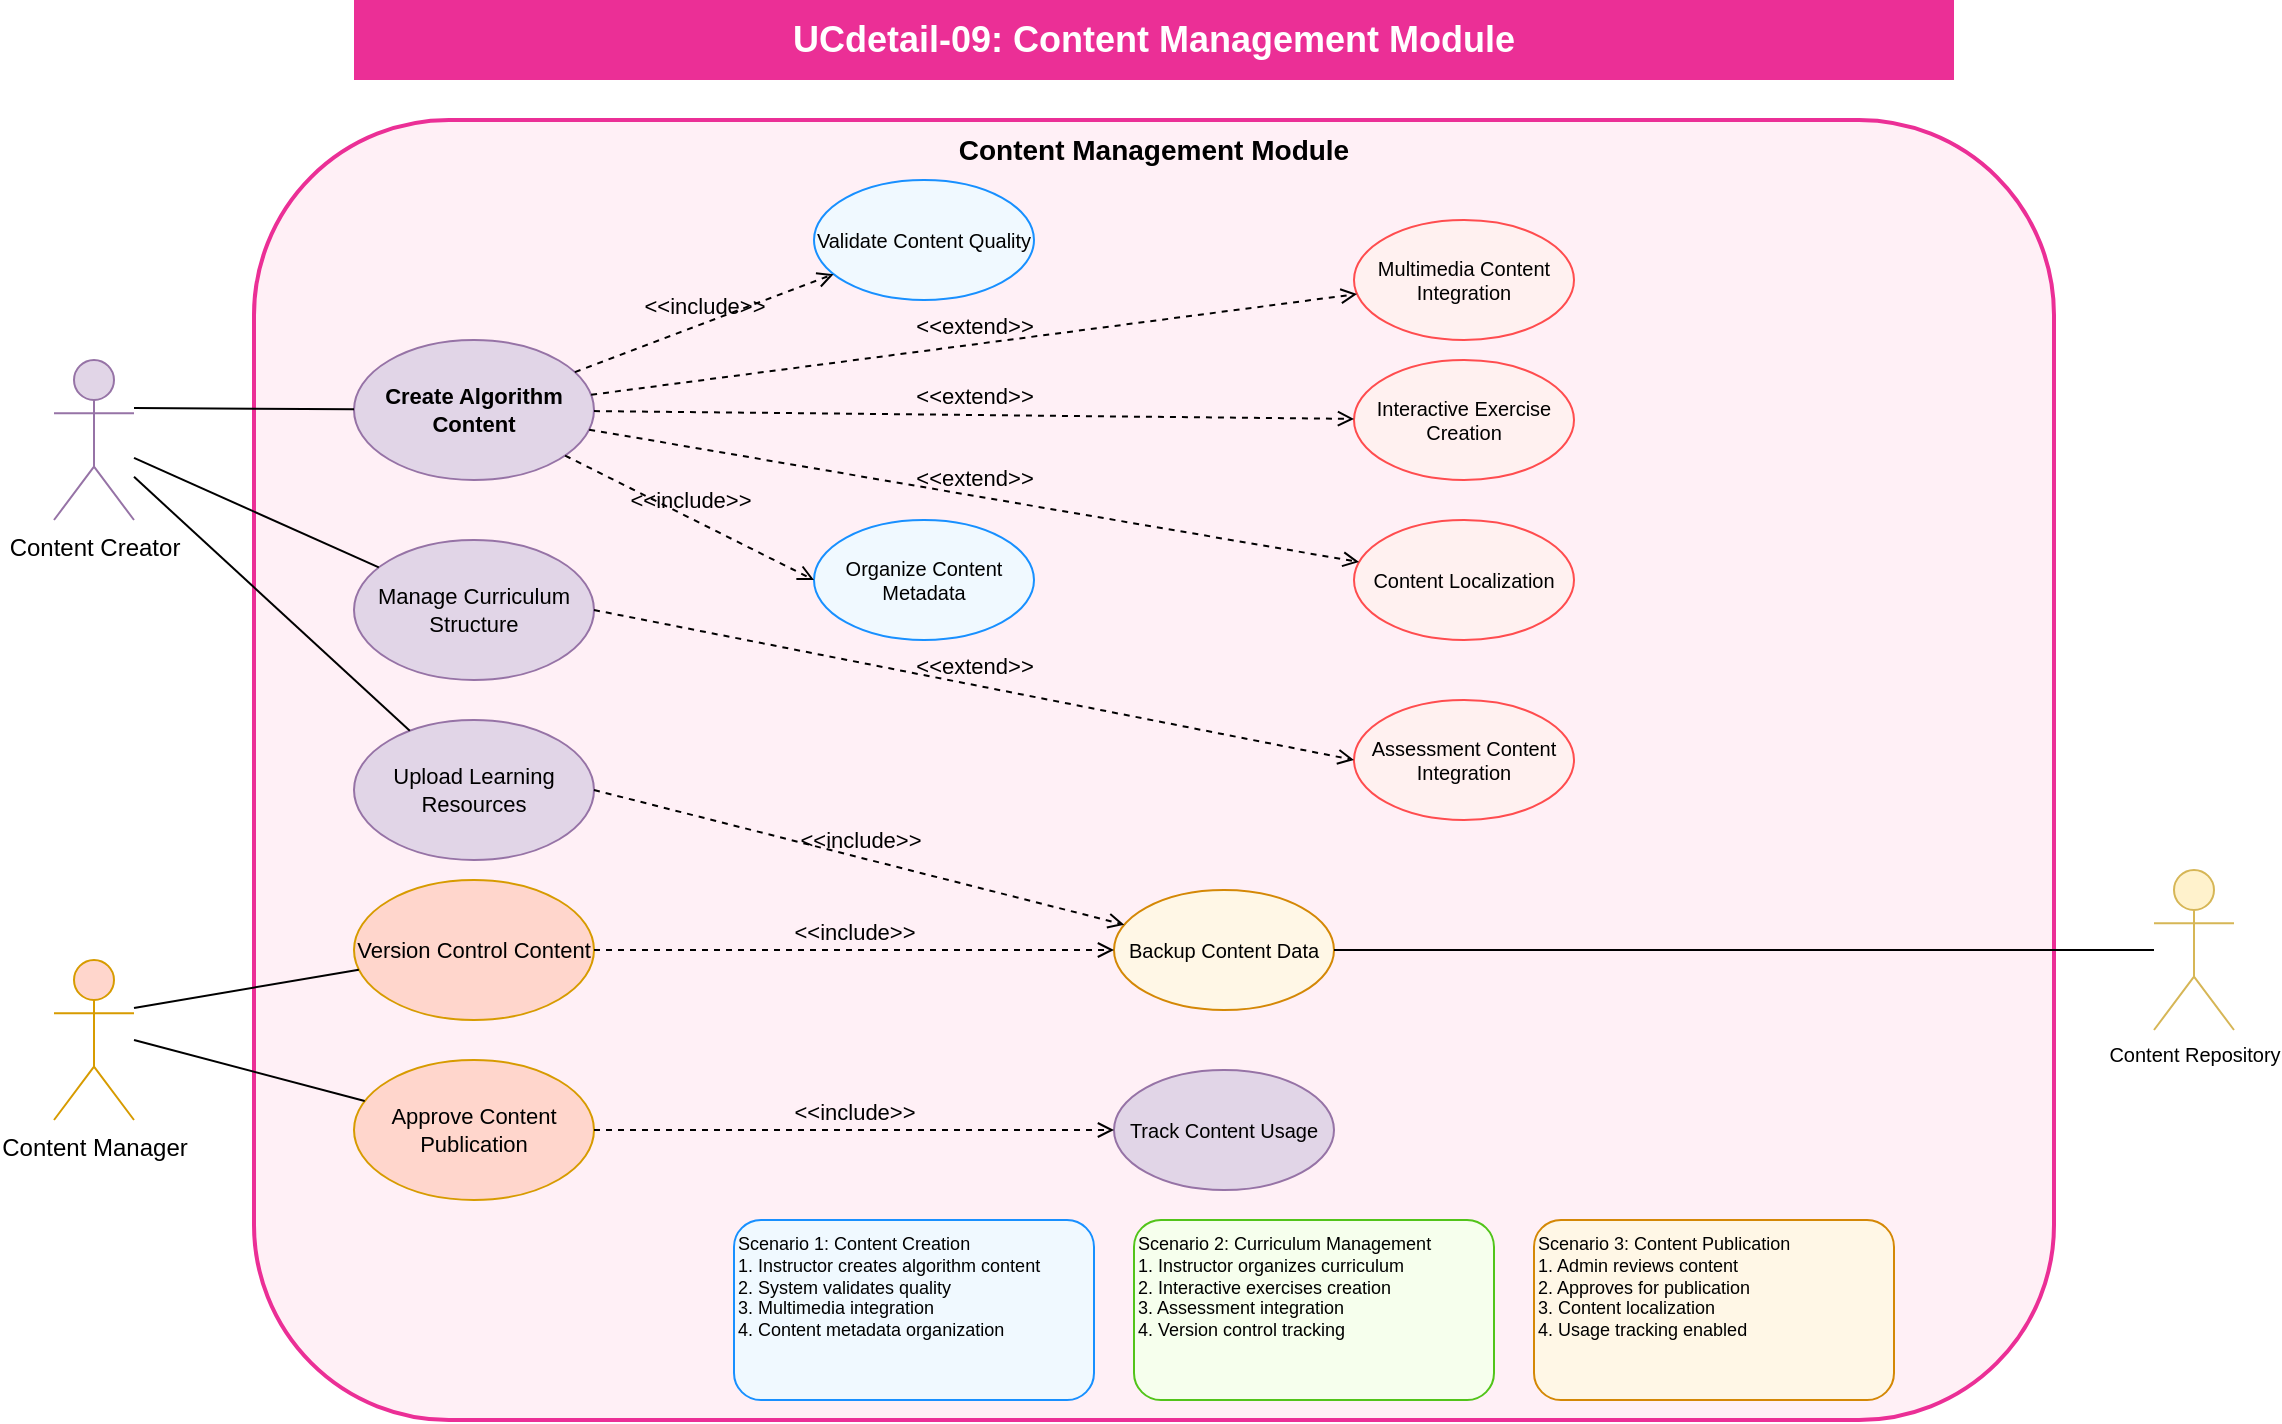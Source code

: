 <mxfile>
    <diagram name="UCdetail-09: Content Management Module" id="ucdetail-09">
        <mxGraphModel dx="1053" dy="776" grid="1" gridSize="10" guides="1" tooltips="1" connect="1" arrows="1" fold="1" page="1" pageScale="1" pageWidth="1200" pageHeight="800" math="0" shadow="0">
            <root>
                <mxCell id="0"/>
                <mxCell id="1" parent="0"/>
                <mxCell id="title" value="UCdetail-09: Content Management Module" style="text;html=1;align=center;verticalAlign=middle;whiteSpace=wrap;rounded=0;fontSize=18;fontStyle=1;fillColor=#eb2f96;fontColor=#ffffff" parent="1" vertex="1">
                    <mxGeometry x="200" y="20" width="800" height="40" as="geometry"/>
                </mxCell>
                <mxCell id="system-boundary" value="Content Management Module" style="rounded=1;whiteSpace=wrap;html=1;fontSize=14;fontStyle=1;fillColor=#fff0f6;strokeColor=#eb2f96;strokeWidth=2;verticalAlign=top" parent="1" vertex="1">
                    <mxGeometry x="150" y="80" width="900" height="650" as="geometry"/>
                </mxCell>
                <mxCell id="instructor" value="Content Creator" style="shape=umlActor;verticalLabelPosition=bottom;verticalAlign=top;html=1;outlineConnect=0;fontSize=12;fillColor=#e1d5e7;strokeColor=#9673a6" parent="1" vertex="1">
                    <mxGeometry x="50" y="200" width="40" height="80" as="geometry"/>
                </mxCell>
                <mxCell id="admin" value="Content Manager" style="shape=umlActor;verticalLabelPosition=bottom;verticalAlign=top;html=1;outlineConnect=0;fontSize=12;fillColor=#ffd6cc;strokeColor=#d79b00" parent="1" vertex="1">
                    <mxGeometry x="50" y="500" width="40" height="80" as="geometry"/>
                </mxCell>
                <mxCell id="content-repository" value="Content Repository" style="shape=umlActor;verticalLabelPosition=bottom;verticalAlign=top;html=1;outlineConnect=0;fontSize=10;fillColor=#fff2cc;strokeColor=#d6b656" parent="1" vertex="1">
                    <mxGeometry x="1100" y="455" width="40" height="80" as="geometry"/>
                </mxCell>
                <mxCell id="create-algorithm-content" value="Create Algorithm Content" style="ellipse;whiteSpace=wrap;html=1;fontSize=11;fillColor=#e1d5e7;strokeColor=#9673a6;fontStyle=1" parent="1" vertex="1">
                    <mxGeometry x="200" y="190" width="120" height="70" as="geometry"/>
                </mxCell>
                <mxCell id="manage-curriculum" value="Manage Curriculum Structure" style="ellipse;whiteSpace=wrap;html=1;fontSize=11;fillColor=#e1d5e7;strokeColor=#9673a6" parent="1" vertex="1">
                    <mxGeometry x="200" y="290" width="120" height="70" as="geometry"/>
                </mxCell>
                <mxCell id="upload-resources" value="Upload Learning Resources" style="ellipse;whiteSpace=wrap;html=1;fontSize=11;fillColor=#e1d5e7;strokeColor=#9673a6" parent="1" vertex="1">
                    <mxGeometry x="200" y="380" width="120" height="70" as="geometry"/>
                </mxCell>
                <mxCell id="version-control" value="Version Control Content" style="ellipse;whiteSpace=wrap;html=1;fontSize=11;fillColor=#ffd6cc;strokeColor=#d79b00" parent="1" vertex="1">
                    <mxGeometry x="200" y="460" width="120" height="70" as="geometry"/>
                </mxCell>
                <mxCell id="approve-content" value="Approve Content Publication" style="ellipse;whiteSpace=wrap;html=1;fontSize=11;fillColor=#ffd6cc;strokeColor=#d79b00" parent="1" vertex="1">
                    <mxGeometry x="200" y="550" width="120" height="70" as="geometry"/>
                </mxCell>
                <mxCell id="validate-content" value="Validate Content Quality" style="ellipse;whiteSpace=wrap;html=1;fontSize=10;fillColor=#f0f9ff;strokeColor=#1890ff" parent="1" vertex="1">
                    <mxGeometry x="430" y="110" width="110" height="60" as="geometry"/>
                </mxCell>
                <mxCell id="organize-metadata" value="Organize Content Metadata" style="ellipse;whiteSpace=wrap;html=1;fontSize=10;fillColor=#f0f9ff;strokeColor=#1890ff" parent="1" vertex="1">
                    <mxGeometry x="430" y="280" width="110" height="60" as="geometry"/>
                </mxCell>
                <mxCell id="backup-content" value="Backup Content Data" style="ellipse;whiteSpace=wrap;html=1;fontSize=10;fillColor=#fff7e6;strokeColor=#d48806" parent="1" vertex="1">
                    <mxGeometry x="580" y="465" width="110" height="60" as="geometry"/>
                </mxCell>
                <mxCell id="track-usage" value="Track Content Usage" style="ellipse;whiteSpace=wrap;html=1;fontSize=10;fillColor=#e1d5e7;strokeColor=#9673a6" parent="1" vertex="1">
                    <mxGeometry x="580" y="555" width="110" height="60" as="geometry"/>
                </mxCell>
                <mxCell id="multimedia-integration" value="Multimedia Content Integration" style="ellipse;whiteSpace=wrap;html=1;fontSize=10;fillColor=#fff1f0;strokeColor=#ff4d4f" parent="1" vertex="1">
                    <mxGeometry x="700" y="130" width="110" height="60" as="geometry"/>
                </mxCell>
                <mxCell id="interactive-exercises" value="Interactive Exercise Creation" style="ellipse;whiteSpace=wrap;html=1;fontSize=10;fillColor=#fff1f0;strokeColor=#ff4d4f" parent="1" vertex="1">
                    <mxGeometry x="700" y="200" width="110" height="60" as="geometry"/>
                </mxCell>
                <mxCell id="assessment-integration" value="Assessment Content Integration" style="ellipse;whiteSpace=wrap;html=1;fontSize=10;fillColor=#fff1f0;strokeColor=#ff4d4f" parent="1" vertex="1">
                    <mxGeometry x="700" y="370" width="110" height="60" as="geometry"/>
                </mxCell>
                <mxCell id="localization" value="Content Localization" style="ellipse;whiteSpace=wrap;html=1;fontSize=10;fillColor=#fff1f0;strokeColor=#ff4d4f" parent="1" vertex="1">
                    <mxGeometry x="700" y="280" width="110" height="60" as="geometry"/>
                </mxCell>
                <mxCell id="instructor-create" value="" style="endArrow=none;html=1;rounded=0;fontSize=12;startSize=8;endSize=8;exitX=1;exitY=0.3;" parent="1" source="instructor" target="create-algorithm-content" edge="1">
                    <mxGeometry width="50" height="50" relative="1" as="geometry">
                        <mxPoint x="400" y="400" as="sourcePoint"/>
                        <mxPoint x="450" y="350" as="targetPoint"/>
                    </mxGeometry>
                </mxCell>
                <mxCell id="instructor-manage" value="" style="endArrow=none;html=1;rounded=0;fontSize=12;startSize=8;endSize=8;" parent="1" source="instructor" target="manage-curriculum" edge="1">
                    <mxGeometry width="50" height="50" relative="1" as="geometry">
                        <mxPoint x="400" y="400" as="sourcePoint"/>
                        <mxPoint x="450" y="350" as="targetPoint"/>
                    </mxGeometry>
                </mxCell>
                <mxCell id="instructor-upload" value="" style="endArrow=none;html=1;rounded=0;fontSize=12;startSize=8;endSize=8;" parent="1" source="instructor" target="upload-resources" edge="1">
                    <mxGeometry width="50" height="50" relative="1" as="geometry">
                        <mxPoint x="400" y="400" as="sourcePoint"/>
                        <mxPoint x="450" y="350" as="targetPoint"/>
                    </mxGeometry>
                </mxCell>
                <mxCell id="admin-version" value="" style="endArrow=none;html=1;rounded=0;fontSize=12;startSize=8;endSize=8;exitX=1;exitY=0.3;" parent="1" source="admin" target="version-control" edge="1">
                    <mxGeometry width="50" height="50" relative="1" as="geometry">
                        <mxPoint x="400" y="400" as="sourcePoint"/>
                        <mxPoint x="450" y="350" as="targetPoint"/>
                    </mxGeometry>
                </mxCell>
                <mxCell id="admin-approve" value="" style="endArrow=none;html=1;rounded=0;fontSize=12;startSize=8;endSize=8;exitX=1;exitY=0.5;" parent="1" source="admin" target="approve-content" edge="1">
                    <mxGeometry width="50" height="50" relative="1" as="geometry">
                        <mxPoint x="400" y="400" as="sourcePoint"/>
                        <mxPoint x="450" y="350" as="targetPoint"/>
                    </mxGeometry>
                </mxCell>
                <mxCell id="repository-connection" value="" style="endArrow=none;html=1;rounded=0;fontSize=12;startSize=8;endSize=8;exitX=0;exitY=0.5;" parent="1" source="content-repository" target="backup-content" edge="1">
                    <mxGeometry width="50" height="50" relative="1" as="geometry">
                        <mxPoint x="400" y="400" as="sourcePoint"/>
                        <mxPoint x="450" y="350" as="targetPoint"/>
                    </mxGeometry>
                </mxCell>
                <mxCell id="scenario-creation" value="Scenario 1: Content Creation&#xa;1. Instructor creates algorithm content&#xa;2. System validates quality&#xa;3. Multimedia integration&#xa;4. Content metadata organization" style="rounded=1;whiteSpace=wrap;html=1;fontSize=9;align=left;verticalAlign=top;fillColor=#f0f9ff;strokeColor=#1890ff" parent="1" vertex="1">
                    <mxGeometry x="390" y="630" width="180" height="90" as="geometry"/>
                </mxCell>
                <mxCell id="scenario-management" value="Scenario 2: Curriculum Management&#xa;1. Instructor organizes curriculum&#xa;2. Interactive exercises creation&#xa;3. Assessment integration&#xa;4. Version control tracking" style="rounded=1;whiteSpace=wrap;html=1;fontSize=9;align=left;verticalAlign=top;fillColor=#f6ffed;strokeColor=#52c41a" parent="1" vertex="1">
                    <mxGeometry x="590" y="630" width="180" height="90" as="geometry"/>
                </mxCell>
                <mxCell id="scenario-approval" value="Scenario 3: Content Publication&#xa;1. Admin reviews content&#xa;2. Approves for publication&#xa;3. Content localization&#xa;4. Usage tracking enabled" style="rounded=1;whiteSpace=wrap;html=1;fontSize=9;align=left;verticalAlign=top;fillColor=#fff7e6;strokeColor=#d48806" parent="1" vertex="1">
                    <mxGeometry x="790" y="630" width="180" height="90" as="geometry"/>
                </mxCell>
                <mxCell id="2" value="&amp;lt;&amp;lt;include&amp;gt;&amp;gt;" style="html=1;verticalAlign=bottom;labelBackgroundColor=none;endArrow=open;endFill=0;dashed=1;" edge="1" parent="1" source="create-algorithm-content" target="validate-content">
                    <mxGeometry width="160" relative="1" as="geometry">
                        <mxPoint x="420" y="380" as="sourcePoint"/>
                        <mxPoint x="580" y="380" as="targetPoint"/>
                    </mxGeometry>
                </mxCell>
                <mxCell id="3" value="&amp;lt;&amp;lt;include&amp;gt;&amp;gt;" style="html=1;verticalAlign=bottom;labelBackgroundColor=none;endArrow=open;endFill=0;dashed=1;entryX=0;entryY=0.5;entryDx=0;entryDy=0;" edge="1" parent="1" source="create-algorithm-content" target="organize-metadata">
                    <mxGeometry width="160" relative="1" as="geometry">
                        <mxPoint x="330" y="165" as="sourcePoint"/>
                        <mxPoint x="480" y="165" as="targetPoint"/>
                    </mxGeometry>
                </mxCell>
                <mxCell id="4" value="&amp;lt;&amp;lt;include&amp;gt;&amp;gt;" style="html=1;verticalAlign=bottom;labelBackgroundColor=none;endArrow=open;endFill=0;dashed=1;exitX=1;exitY=0.5;exitDx=0;exitDy=0;" edge="1" parent="1" source="upload-resources" target="backup-content">
                    <mxGeometry width="160" relative="1" as="geometry">
                        <mxPoint x="313" y="190" as="sourcePoint"/>
                        <mxPoint x="480" y="250" as="targetPoint"/>
                    </mxGeometry>
                </mxCell>
                <mxCell id="7" value="&amp;lt;&amp;lt;include&amp;gt;&amp;gt;" style="html=1;verticalAlign=bottom;labelBackgroundColor=none;endArrow=open;endFill=0;dashed=1;exitX=1;exitY=0.5;exitDx=0;exitDy=0;" edge="1" parent="1" source="version-control" target="backup-content">
                    <mxGeometry width="160" relative="1" as="geometry">
                        <mxPoint x="330" y="250" as="sourcePoint"/>
                        <mxPoint x="600" y="350" as="targetPoint"/>
                    </mxGeometry>
                </mxCell>
                <mxCell id="8" value="&amp;lt;&amp;lt;include&amp;gt;&amp;gt;" style="html=1;verticalAlign=bottom;labelBackgroundColor=none;endArrow=open;endFill=0;dashed=1;exitX=1;exitY=0.5;exitDx=0;exitDy=0;entryX=0;entryY=0.5;entryDx=0;entryDy=0;" edge="1" parent="1" source="approve-content" target="track-usage">
                    <mxGeometry width="160" relative="1" as="geometry">
                        <mxPoint x="330" y="250" as="sourcePoint"/>
                        <mxPoint x="600" y="350" as="targetPoint"/>
                    </mxGeometry>
                </mxCell>
                <mxCell id="9" value="&amp;lt;&amp;lt;extend&amp;gt;&amp;gt;" style="html=1;verticalAlign=bottom;labelBackgroundColor=none;endArrow=open;endFill=0;dashed=1;" edge="1" parent="1" source="create-algorithm-content" target="multimedia-integration">
                    <mxGeometry width="160" relative="1" as="geometry">
                        <mxPoint x="440" y="380" as="sourcePoint"/>
                        <mxPoint x="600" y="380" as="targetPoint"/>
                    </mxGeometry>
                </mxCell>
                <mxCell id="10" value="&amp;lt;&amp;lt;extend&amp;gt;&amp;gt;" style="html=1;verticalAlign=bottom;labelBackgroundColor=none;endArrow=open;endFill=0;dashed=1;" edge="1" parent="1" source="create-algorithm-content" target="interactive-exercises">
                    <mxGeometry width="160" relative="1" as="geometry">
                        <mxPoint x="330" y="231" as="sourcePoint"/>
                        <mxPoint x="600" y="213" as="targetPoint"/>
                    </mxGeometry>
                </mxCell>
                <mxCell id="11" value="&amp;lt;&amp;lt;extend&amp;gt;&amp;gt;" style="html=1;verticalAlign=bottom;labelBackgroundColor=none;endArrow=open;endFill=0;dashed=1;" edge="1" parent="1" source="create-algorithm-content" target="localization">
                    <mxGeometry width="160" relative="1" as="geometry">
                        <mxPoint x="330" y="235" as="sourcePoint"/>
                        <mxPoint x="710" y="240" as="targetPoint"/>
                    </mxGeometry>
                </mxCell>
                <mxCell id="12" value="&amp;lt;&amp;lt;extend&amp;gt;&amp;gt;" style="html=1;verticalAlign=bottom;labelBackgroundColor=none;endArrow=open;endFill=0;dashed=1;exitX=1;exitY=0.5;exitDx=0;exitDy=0;entryX=0;entryY=0.5;entryDx=0;entryDy=0;" edge="1" parent="1" source="manage-curriculum" target="assessment-integration">
                    <mxGeometry width="160" relative="1" as="geometry">
                        <mxPoint x="328" y="245" as="sourcePoint"/>
                        <mxPoint x="712" y="311" as="targetPoint"/>
                    </mxGeometry>
                </mxCell>
            </root>
        </mxGraphModel>
    </diagram>
</mxfile>